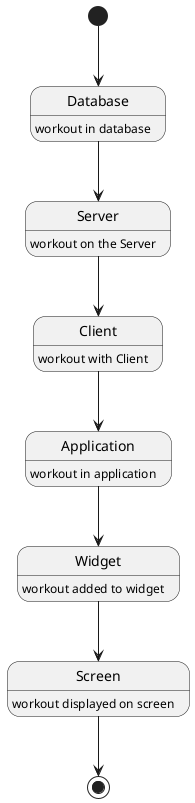------------------------
state_diagram.png

@startuml
[*] --> Database
Database : workout in database

Database --> Server
Server : workout on the Server

Server --> Client
Client : workout with Client

Client --> Application
Application : workout in application

Application --> Widget
Widget : workout added to widget

Widget --> Screen
Screen : workout displayed on screen
Screen --> [*]
@enduml

PlantUML version 1.2019.12(Sun Nov 03 10:24:54 UTC 2019)
(GPL source distribution)
Java Runtime: Java(TM) SE Runtime Environment
JVM: Java HotSpot(TM) 64-Bit Server VM
Java Version: 1.7.0_25-b15
Operating System: Linux
Default Encoding: UTF-8
Language: en
Country: US

------------------------
